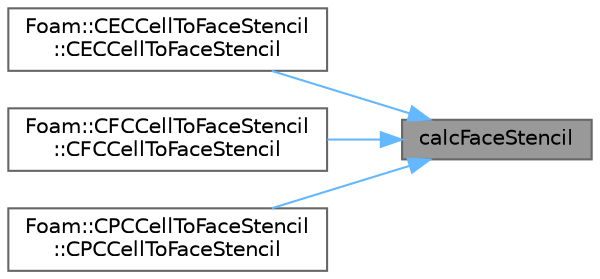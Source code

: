 digraph "calcFaceStencil"
{
 // LATEX_PDF_SIZE
  bgcolor="transparent";
  edge [fontname=Helvetica,fontsize=10,labelfontname=Helvetica,labelfontsize=10];
  node [fontname=Helvetica,fontsize=10,shape=box,height=0.2,width=0.4];
  rankdir="RL";
  Node1 [id="Node000001",label="calcFaceStencil",height=0.2,width=0.4,color="gray40", fillcolor="grey60", style="filled", fontcolor="black",tooltip=" "];
  Node1 -> Node2 [id="edge1_Node000001_Node000002",dir="back",color="steelblue1",style="solid",tooltip=" "];
  Node2 [id="Node000002",label="Foam::CECCellToFaceStencil\l::CECCellToFaceStencil",height=0.2,width=0.4,color="grey40", fillcolor="white", style="filled",URL="$classFoam_1_1CECCellToFaceStencil.html#a88e1b7ea278f86d5c51916777ec47cbc",tooltip=" "];
  Node1 -> Node3 [id="edge2_Node000001_Node000003",dir="back",color="steelblue1",style="solid",tooltip=" "];
  Node3 [id="Node000003",label="Foam::CFCCellToFaceStencil\l::CFCCellToFaceStencil",height=0.2,width=0.4,color="grey40", fillcolor="white", style="filled",URL="$classFoam_1_1CFCCellToFaceStencil.html#acd3e71562af2950fcab4f4a2a6f4a8b3",tooltip=" "];
  Node1 -> Node4 [id="edge3_Node000001_Node000004",dir="back",color="steelblue1",style="solid",tooltip=" "];
  Node4 [id="Node000004",label="Foam::CPCCellToFaceStencil\l::CPCCellToFaceStencil",height=0.2,width=0.4,color="grey40", fillcolor="white", style="filled",URL="$classFoam_1_1CPCCellToFaceStencil.html#ac86febb09c8cd6805d1f59fc965b2b8d",tooltip=" "];
}
